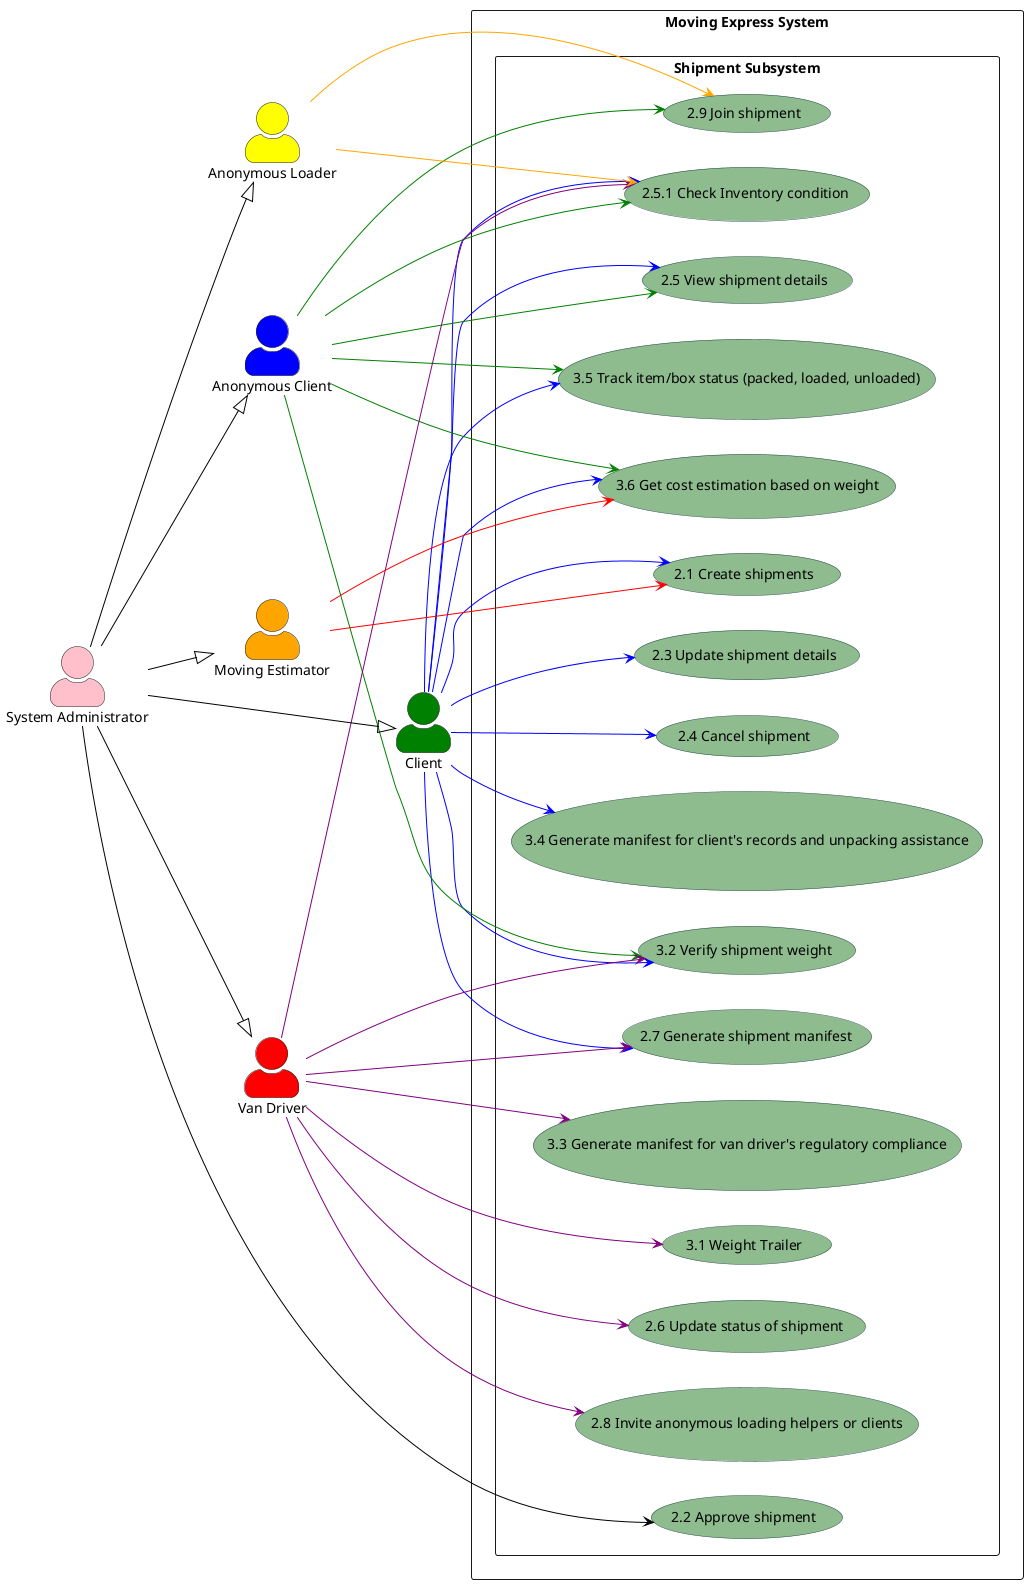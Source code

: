@startuml

left to right direction
skinparam actorStyle awesome
skinparam usecase {
    BackgroundColor DarkSeaGreen
    BorderColor DarkSlateGray
    ArrowColor Black
    ActorBorderColor black
    ActorFontName Courier
    ActorBackgroundColor<< Human >> Gold
}

actor  "Anonymous Client" #Blue
actor  "Anonymous Loader" #Yellow
actor  "Client" #Green
actor  "Van Driver" #Red
actor  "Moving Estimator" #Orange
actor  "System Administrator" as Admin #Pink


rectangle "Moving Express System" {
    rectangle "Shipment Subsystem" {
      usecase "2.1 Create shipments"
      usecase "2.2 Approve shipment"
      usecase "2.3 Update shipment details"
      usecase "2.4 Cancel shipment"
      usecase "2.7 Generate shipment manifest"
      usecase "2.5 View shipment details"
      usecase "3.2 Verify shipment weight"
      usecase "2.5.1 Check Inventory condition"
      usecase "3.1 Weight Trailer"
      usecase "2.6 Update status of shipment"
      usecase "2.8 Invite anonymous loading helpers or clients"
      usecase "2.9 Join shipment"
      usecase "3.3 Generate manifest for van driver's regulatory compliance"
      usecase "3.4 Generate manifest for client's records and unpacking assistance"
      usecase "3.5 Track item/box status (packed, loaded, unloaded)"
      usecase "3.6 Get cost estimation based on weight"
    }
}



"Client" -[#Blue]-> "2.1 Create shipments"
"Client" -[#Blue]-> "2.3 Update shipment details"
"Client" -[#Blue]-> "2.4 Cancel shipment"
"Client" -[#Blue]-> "2.7 Generate shipment manifest"
"Client" -[#Blue]-> "3.2 Verify shipment weight"
"Client" -[#Blue]-> "3.4 Generate manifest for client's records and unpacking assistance"
"Client" -[#Blue]-> "3.5 Track item/box status (packed, loaded, unloaded)"
"Client" -[#Blue]-> "3.6 Get cost estimation based on weight"
"Client" -[#Blue]-> "2.5 View shipment details"
"Client" -[#Blue]-> "2.5.1 Check Inventory condition"

"Anonymous Client" -[#Green]--> "2.9 Join shipment"
"Anonymous Client" -[#Green]--> "2.5 View shipment details"
"Anonymous Client" -[#Green]--> "3.2 Verify shipment weight"
"Anonymous Client" -[#Green]--> "3.5 Track item/box status (packed, loaded, unloaded)"
"Anonymous Client" -[#Green]--> "3.6 Get cost estimation based on weight"
"Anonymous Client" -[#Green]--> "2.5.1 Check Inventory condition"

"Van Driver" -[#Purple]--> "2.7 Generate shipment manifest"
"Van Driver" -[#Purple]--> "2.8 Invite anonymous loading helpers or clients"
"Van Driver" -[#Purple]--> "3.2 Verify shipment weight"
"Van Driver" -[#Purple]--> "2.6 Update status of shipment"
"Van Driver" -[#Purple]--> "3.3 Generate manifest for van driver's regulatory compliance"
"Van Driver" -[#Purple]--> "3.1 Weight Trailer"
"Van Driver" -[#Purple]--> "2.5.1 Check Inventory condition"

"Moving Estimator" -[#Red]--> "2.1 Create shipments"
"Moving Estimator" -[#Red]--> "3.6 Get cost estimation based on weight"

"Anonymous Loader" -[#Orange]--> "2.9 Join shipment"
"Anonymous Loader" -[#Orange]--> "2.5.1 Check Inventory condition"

Admin --|> "Client"
Admin --|> "Anonymous Client"
Admin --|> "Anonymous Loader"
Admin --|> "Van Driver"
Admin --|> "Moving Estimator"


Admin --> "2.2 Approve shipment"

@enduml